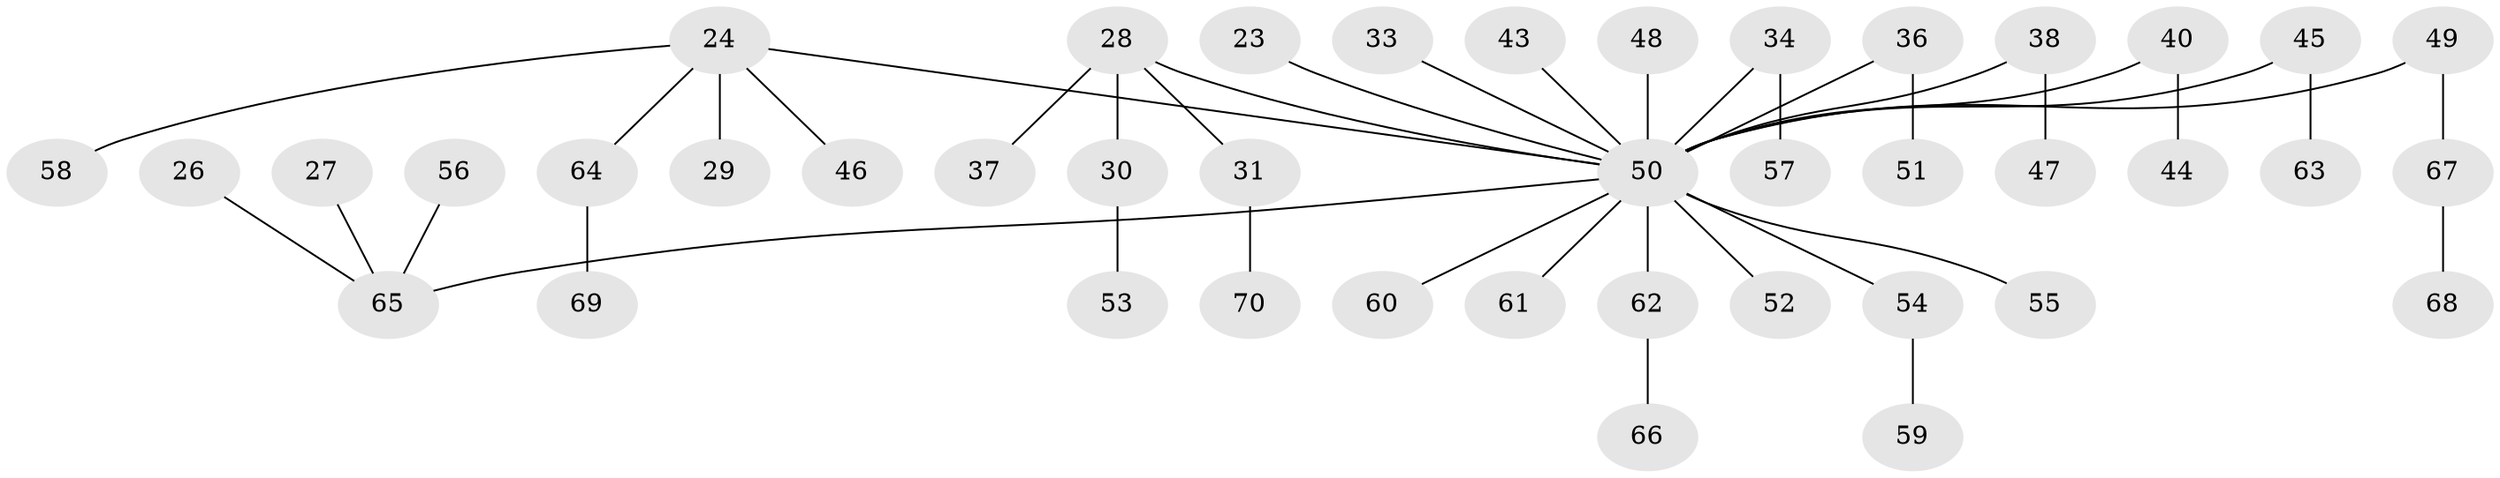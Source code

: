 // original degree distribution, {7: 0.014285714285714285, 5: 0.02857142857142857, 4: 0.04285714285714286, 6: 0.014285714285714285, 3: 0.1, 2: 0.37142857142857144, 1: 0.42857142857142855}
// Generated by graph-tools (version 1.1) at 2025/56/03/04/25 21:56:34]
// undirected, 42 vertices, 41 edges
graph export_dot {
graph [start="1"]
  node [color=gray90,style=filled];
  23;
  24 [super="+3"];
  26;
  27;
  28 [super="+12+18"];
  29;
  30;
  31;
  33;
  34;
  36;
  37;
  38;
  40;
  43;
  44;
  45;
  46;
  47;
  48;
  49;
  50 [super="+42"];
  51;
  52 [super="+17"];
  53;
  54;
  55;
  56;
  57;
  58;
  59;
  60;
  61;
  62;
  63;
  64;
  65 [super="+19"];
  66;
  67;
  68;
  69;
  70;
  23 -- 50;
  24 -- 29;
  24 -- 64;
  24 -- 58;
  24 -- 46;
  24 -- 50;
  26 -- 65;
  27 -- 65;
  28 -- 37;
  28 -- 30;
  28 -- 31;
  28 -- 50;
  30 -- 53;
  31 -- 70;
  33 -- 50;
  34 -- 57;
  34 -- 50;
  36 -- 51;
  36 -- 50;
  38 -- 47;
  38 -- 50;
  40 -- 44;
  40 -- 50;
  43 -- 50;
  45 -- 63;
  45 -- 50;
  48 -- 50;
  49 -- 67;
  49 -- 50;
  50 -- 54;
  50 -- 65;
  50 -- 52;
  50 -- 55;
  50 -- 60;
  50 -- 61;
  50 -- 62;
  54 -- 59;
  56 -- 65;
  62 -- 66;
  64 -- 69;
  67 -- 68;
}
